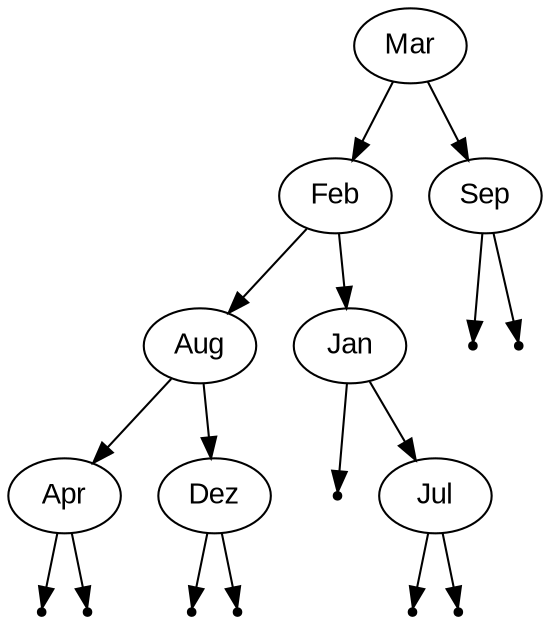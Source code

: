 digraph BST {
    node [fontname="Arial"];
    "Mar"-> "Feb";
    "Mar"-> "Sep";
    "Feb"-> "Aug";
    "Feb"-> "Jan";
    "Aug"-> "Apr";
    "Aug"-> "Dez";
    null0 [shape=point];
    "Apr"-> null0;
    null1 [shape=point];
    "Apr"-> null1;
    null2 [shape=point];
    "Dez"-> null2;
    null3 [shape=point];
    "Dez"-> null3;
    null4 [shape=point];
    "Jan"-> null4;
    "Jan"-> "Jul";
    null5 [shape=point];
    "Jul"-> null5;
    null6 [shape=point];
    "Jul"-> null6;
    null7 [shape=point];
    "Sep"-> null7;
    null8 [shape=point];
    "Sep"-> null8;
}
